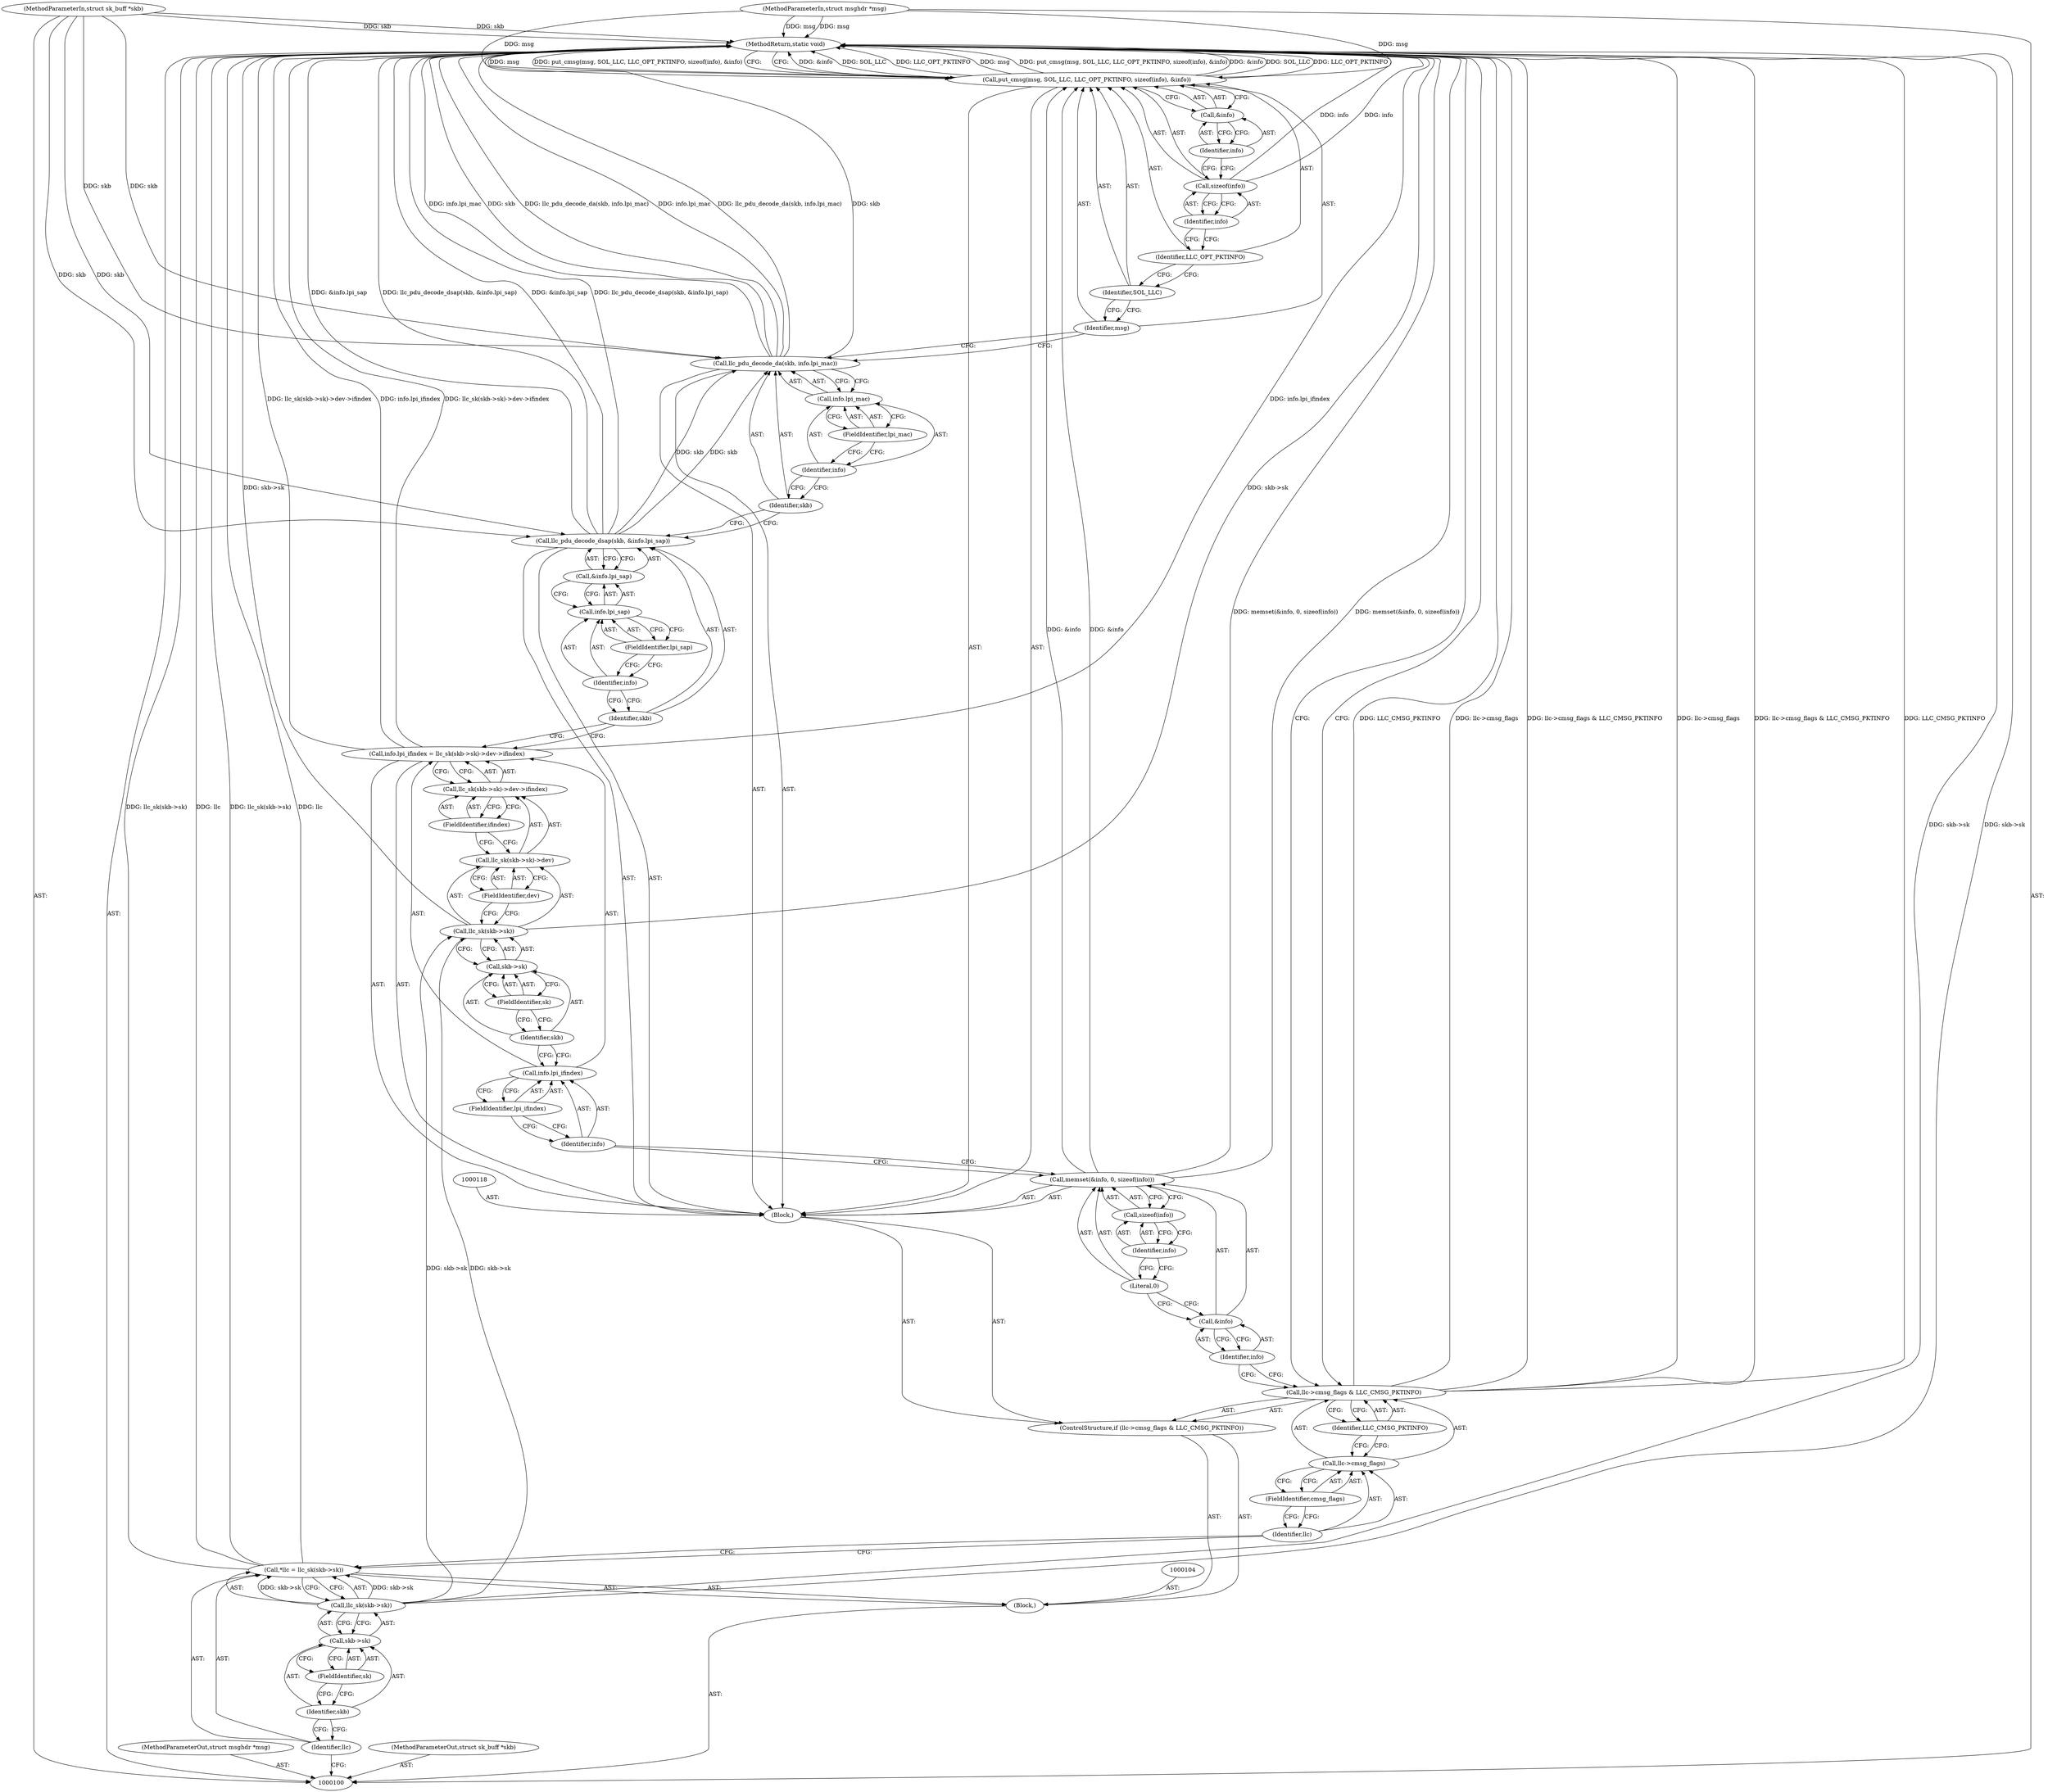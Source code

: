 digraph "0_linux_b8670c09f37bdf2847cc44f36511a53afc6161fd" {
"1000156" [label="(MethodReturn,static void)"];
"1000101" [label="(MethodParameterIn,struct msghdr *msg)"];
"1000222" [label="(MethodParameterOut,struct msghdr *msg)"];
"1000102" [label="(MethodParameterIn,struct sk_buff *skb)"];
"1000223" [label="(MethodParameterOut,struct sk_buff *skb)"];
"1000138" [label="(Identifier,skb)"];
"1000139" [label="(Call,&info.lpi_sap)"];
"1000140" [label="(Call,info.lpi_sap)"];
"1000141" [label="(Identifier,info)"];
"1000137" [label="(Call,llc_pdu_decode_dsap(skb, &info.lpi_sap))"];
"1000142" [label="(FieldIdentifier,lpi_sap)"];
"1000144" [label="(Identifier,skb)"];
"1000145" [label="(Call,info.lpi_mac)"];
"1000146" [label="(Identifier,info)"];
"1000143" [label="(Call,llc_pdu_decode_da(skb, info.lpi_mac))"];
"1000147" [label="(FieldIdentifier,lpi_mac)"];
"1000149" [label="(Identifier,msg)"];
"1000150" [label="(Identifier,SOL_LLC)"];
"1000148" [label="(Call,put_cmsg(msg, SOL_LLC, LLC_OPT_PKTINFO, sizeof(info), &info))"];
"1000151" [label="(Identifier,LLC_OPT_PKTINFO)"];
"1000152" [label="(Call,sizeof(info))"];
"1000153" [label="(Identifier,info)"];
"1000154" [label="(Call,&info)"];
"1000155" [label="(Identifier,info)"];
"1000103" [label="(Block,)"];
"1000105" [label="(Call,*llc = llc_sk(skb->sk))"];
"1000106" [label="(Identifier,llc)"];
"1000107" [label="(Call,llc_sk(skb->sk))"];
"1000108" [label="(Call,skb->sk)"];
"1000109" [label="(Identifier,skb)"];
"1000110" [label="(FieldIdentifier,sk)"];
"1000115" [label="(FieldIdentifier,cmsg_flags)"];
"1000111" [label="(ControlStructure,if (llc->cmsg_flags & LLC_CMSG_PKTINFO))"];
"1000116" [label="(Identifier,LLC_CMSG_PKTINFO)"];
"1000112" [label="(Call,llc->cmsg_flags & LLC_CMSG_PKTINFO)"];
"1000113" [label="(Call,llc->cmsg_flags)"];
"1000114" [label="(Identifier,llc)"];
"1000117" [label="(Block,)"];
"1000121" [label="(Identifier,info)"];
"1000122" [label="(Literal,0)"];
"1000123" [label="(Call,sizeof(info))"];
"1000119" [label="(Call,memset(&info, 0, sizeof(info)))"];
"1000124" [label="(Identifier,info)"];
"1000120" [label="(Call,&info)"];
"1000129" [label="(Call,llc_sk(skb->sk)->dev->ifindex)"];
"1000130" [label="(Call,llc_sk(skb->sk)->dev)"];
"1000131" [label="(Call,llc_sk(skb->sk))"];
"1000132" [label="(Call,skb->sk)"];
"1000133" [label="(Identifier,skb)"];
"1000125" [label="(Call,info.lpi_ifindex = llc_sk(skb->sk)->dev->ifindex)"];
"1000126" [label="(Call,info.lpi_ifindex)"];
"1000127" [label="(Identifier,info)"];
"1000134" [label="(FieldIdentifier,sk)"];
"1000135" [label="(FieldIdentifier,dev)"];
"1000136" [label="(FieldIdentifier,ifindex)"];
"1000128" [label="(FieldIdentifier,lpi_ifindex)"];
"1000156" -> "1000100"  [label="AST: "];
"1000156" -> "1000148"  [label="CFG: "];
"1000156" -> "1000112"  [label="CFG: "];
"1000125" -> "1000156"  [label="DDG: info.lpi_ifindex"];
"1000125" -> "1000156"  [label="DDG: llc_sk(skb->sk)->dev->ifindex"];
"1000107" -> "1000156"  [label="DDG: skb->sk"];
"1000152" -> "1000156"  [label="DDG: info"];
"1000148" -> "1000156"  [label="DDG: &info"];
"1000148" -> "1000156"  [label="DDG: SOL_LLC"];
"1000148" -> "1000156"  [label="DDG: LLC_OPT_PKTINFO"];
"1000148" -> "1000156"  [label="DDG: msg"];
"1000148" -> "1000156"  [label="DDG: put_cmsg(msg, SOL_LLC, LLC_OPT_PKTINFO, sizeof(info), &info)"];
"1000119" -> "1000156"  [label="DDG: memset(&info, 0, sizeof(info))"];
"1000112" -> "1000156"  [label="DDG: LLC_CMSG_PKTINFO"];
"1000112" -> "1000156"  [label="DDG: llc->cmsg_flags & LLC_CMSG_PKTINFO"];
"1000112" -> "1000156"  [label="DDG: llc->cmsg_flags"];
"1000105" -> "1000156"  [label="DDG: llc_sk(skb->sk)"];
"1000105" -> "1000156"  [label="DDG: llc"];
"1000131" -> "1000156"  [label="DDG: skb->sk"];
"1000137" -> "1000156"  [label="DDG: &info.lpi_sap"];
"1000137" -> "1000156"  [label="DDG: llc_pdu_decode_dsap(skb, &info.lpi_sap)"];
"1000143" -> "1000156"  [label="DDG: skb"];
"1000143" -> "1000156"  [label="DDG: llc_pdu_decode_da(skb, info.lpi_mac)"];
"1000143" -> "1000156"  [label="DDG: info.lpi_mac"];
"1000102" -> "1000156"  [label="DDG: skb"];
"1000101" -> "1000156"  [label="DDG: msg"];
"1000101" -> "1000100"  [label="AST: "];
"1000101" -> "1000156"  [label="DDG: msg"];
"1000101" -> "1000148"  [label="DDG: msg"];
"1000222" -> "1000100"  [label="AST: "];
"1000102" -> "1000100"  [label="AST: "];
"1000102" -> "1000156"  [label="DDG: skb"];
"1000102" -> "1000137"  [label="DDG: skb"];
"1000102" -> "1000143"  [label="DDG: skb"];
"1000223" -> "1000100"  [label="AST: "];
"1000138" -> "1000137"  [label="AST: "];
"1000138" -> "1000125"  [label="CFG: "];
"1000141" -> "1000138"  [label="CFG: "];
"1000139" -> "1000137"  [label="AST: "];
"1000139" -> "1000140"  [label="CFG: "];
"1000140" -> "1000139"  [label="AST: "];
"1000137" -> "1000139"  [label="CFG: "];
"1000140" -> "1000139"  [label="AST: "];
"1000140" -> "1000142"  [label="CFG: "];
"1000141" -> "1000140"  [label="AST: "];
"1000142" -> "1000140"  [label="AST: "];
"1000139" -> "1000140"  [label="CFG: "];
"1000141" -> "1000140"  [label="AST: "];
"1000141" -> "1000138"  [label="CFG: "];
"1000142" -> "1000141"  [label="CFG: "];
"1000137" -> "1000117"  [label="AST: "];
"1000137" -> "1000139"  [label="CFG: "];
"1000138" -> "1000137"  [label="AST: "];
"1000139" -> "1000137"  [label="AST: "];
"1000144" -> "1000137"  [label="CFG: "];
"1000137" -> "1000156"  [label="DDG: &info.lpi_sap"];
"1000137" -> "1000156"  [label="DDG: llc_pdu_decode_dsap(skb, &info.lpi_sap)"];
"1000102" -> "1000137"  [label="DDG: skb"];
"1000137" -> "1000143"  [label="DDG: skb"];
"1000142" -> "1000140"  [label="AST: "];
"1000142" -> "1000141"  [label="CFG: "];
"1000140" -> "1000142"  [label="CFG: "];
"1000144" -> "1000143"  [label="AST: "];
"1000144" -> "1000137"  [label="CFG: "];
"1000146" -> "1000144"  [label="CFG: "];
"1000145" -> "1000143"  [label="AST: "];
"1000145" -> "1000147"  [label="CFG: "];
"1000146" -> "1000145"  [label="AST: "];
"1000147" -> "1000145"  [label="AST: "];
"1000143" -> "1000145"  [label="CFG: "];
"1000146" -> "1000145"  [label="AST: "];
"1000146" -> "1000144"  [label="CFG: "];
"1000147" -> "1000146"  [label="CFG: "];
"1000143" -> "1000117"  [label="AST: "];
"1000143" -> "1000145"  [label="CFG: "];
"1000144" -> "1000143"  [label="AST: "];
"1000145" -> "1000143"  [label="AST: "];
"1000149" -> "1000143"  [label="CFG: "];
"1000143" -> "1000156"  [label="DDG: skb"];
"1000143" -> "1000156"  [label="DDG: llc_pdu_decode_da(skb, info.lpi_mac)"];
"1000143" -> "1000156"  [label="DDG: info.lpi_mac"];
"1000137" -> "1000143"  [label="DDG: skb"];
"1000102" -> "1000143"  [label="DDG: skb"];
"1000147" -> "1000145"  [label="AST: "];
"1000147" -> "1000146"  [label="CFG: "];
"1000145" -> "1000147"  [label="CFG: "];
"1000149" -> "1000148"  [label="AST: "];
"1000149" -> "1000143"  [label="CFG: "];
"1000150" -> "1000149"  [label="CFG: "];
"1000150" -> "1000148"  [label="AST: "];
"1000150" -> "1000149"  [label="CFG: "];
"1000151" -> "1000150"  [label="CFG: "];
"1000148" -> "1000117"  [label="AST: "];
"1000148" -> "1000154"  [label="CFG: "];
"1000149" -> "1000148"  [label="AST: "];
"1000150" -> "1000148"  [label="AST: "];
"1000151" -> "1000148"  [label="AST: "];
"1000152" -> "1000148"  [label="AST: "];
"1000154" -> "1000148"  [label="AST: "];
"1000156" -> "1000148"  [label="CFG: "];
"1000148" -> "1000156"  [label="DDG: &info"];
"1000148" -> "1000156"  [label="DDG: SOL_LLC"];
"1000148" -> "1000156"  [label="DDG: LLC_OPT_PKTINFO"];
"1000148" -> "1000156"  [label="DDG: msg"];
"1000148" -> "1000156"  [label="DDG: put_cmsg(msg, SOL_LLC, LLC_OPT_PKTINFO, sizeof(info), &info)"];
"1000101" -> "1000148"  [label="DDG: msg"];
"1000119" -> "1000148"  [label="DDG: &info"];
"1000151" -> "1000148"  [label="AST: "];
"1000151" -> "1000150"  [label="CFG: "];
"1000153" -> "1000151"  [label="CFG: "];
"1000152" -> "1000148"  [label="AST: "];
"1000152" -> "1000153"  [label="CFG: "];
"1000153" -> "1000152"  [label="AST: "];
"1000155" -> "1000152"  [label="CFG: "];
"1000152" -> "1000156"  [label="DDG: info"];
"1000153" -> "1000152"  [label="AST: "];
"1000153" -> "1000151"  [label="CFG: "];
"1000152" -> "1000153"  [label="CFG: "];
"1000154" -> "1000148"  [label="AST: "];
"1000154" -> "1000155"  [label="CFG: "];
"1000155" -> "1000154"  [label="AST: "];
"1000148" -> "1000154"  [label="CFG: "];
"1000155" -> "1000154"  [label="AST: "];
"1000155" -> "1000152"  [label="CFG: "];
"1000154" -> "1000155"  [label="CFG: "];
"1000103" -> "1000100"  [label="AST: "];
"1000104" -> "1000103"  [label="AST: "];
"1000105" -> "1000103"  [label="AST: "];
"1000111" -> "1000103"  [label="AST: "];
"1000105" -> "1000103"  [label="AST: "];
"1000105" -> "1000107"  [label="CFG: "];
"1000106" -> "1000105"  [label="AST: "];
"1000107" -> "1000105"  [label="AST: "];
"1000114" -> "1000105"  [label="CFG: "];
"1000105" -> "1000156"  [label="DDG: llc_sk(skb->sk)"];
"1000105" -> "1000156"  [label="DDG: llc"];
"1000107" -> "1000105"  [label="DDG: skb->sk"];
"1000106" -> "1000105"  [label="AST: "];
"1000106" -> "1000100"  [label="CFG: "];
"1000109" -> "1000106"  [label="CFG: "];
"1000107" -> "1000105"  [label="AST: "];
"1000107" -> "1000108"  [label="CFG: "];
"1000108" -> "1000107"  [label="AST: "];
"1000105" -> "1000107"  [label="CFG: "];
"1000107" -> "1000156"  [label="DDG: skb->sk"];
"1000107" -> "1000105"  [label="DDG: skb->sk"];
"1000107" -> "1000131"  [label="DDG: skb->sk"];
"1000108" -> "1000107"  [label="AST: "];
"1000108" -> "1000110"  [label="CFG: "];
"1000109" -> "1000108"  [label="AST: "];
"1000110" -> "1000108"  [label="AST: "];
"1000107" -> "1000108"  [label="CFG: "];
"1000109" -> "1000108"  [label="AST: "];
"1000109" -> "1000106"  [label="CFG: "];
"1000110" -> "1000109"  [label="CFG: "];
"1000110" -> "1000108"  [label="AST: "];
"1000110" -> "1000109"  [label="CFG: "];
"1000108" -> "1000110"  [label="CFG: "];
"1000115" -> "1000113"  [label="AST: "];
"1000115" -> "1000114"  [label="CFG: "];
"1000113" -> "1000115"  [label="CFG: "];
"1000111" -> "1000103"  [label="AST: "];
"1000112" -> "1000111"  [label="AST: "];
"1000117" -> "1000111"  [label="AST: "];
"1000116" -> "1000112"  [label="AST: "];
"1000116" -> "1000113"  [label="CFG: "];
"1000112" -> "1000116"  [label="CFG: "];
"1000112" -> "1000111"  [label="AST: "];
"1000112" -> "1000116"  [label="CFG: "];
"1000113" -> "1000112"  [label="AST: "];
"1000116" -> "1000112"  [label="AST: "];
"1000121" -> "1000112"  [label="CFG: "];
"1000156" -> "1000112"  [label="CFG: "];
"1000112" -> "1000156"  [label="DDG: LLC_CMSG_PKTINFO"];
"1000112" -> "1000156"  [label="DDG: llc->cmsg_flags & LLC_CMSG_PKTINFO"];
"1000112" -> "1000156"  [label="DDG: llc->cmsg_flags"];
"1000113" -> "1000112"  [label="AST: "];
"1000113" -> "1000115"  [label="CFG: "];
"1000114" -> "1000113"  [label="AST: "];
"1000115" -> "1000113"  [label="AST: "];
"1000116" -> "1000113"  [label="CFG: "];
"1000114" -> "1000113"  [label="AST: "];
"1000114" -> "1000105"  [label="CFG: "];
"1000115" -> "1000114"  [label="CFG: "];
"1000117" -> "1000111"  [label="AST: "];
"1000118" -> "1000117"  [label="AST: "];
"1000119" -> "1000117"  [label="AST: "];
"1000125" -> "1000117"  [label="AST: "];
"1000137" -> "1000117"  [label="AST: "];
"1000143" -> "1000117"  [label="AST: "];
"1000148" -> "1000117"  [label="AST: "];
"1000121" -> "1000120"  [label="AST: "];
"1000121" -> "1000112"  [label="CFG: "];
"1000120" -> "1000121"  [label="CFG: "];
"1000122" -> "1000119"  [label="AST: "];
"1000122" -> "1000120"  [label="CFG: "];
"1000124" -> "1000122"  [label="CFG: "];
"1000123" -> "1000119"  [label="AST: "];
"1000123" -> "1000124"  [label="CFG: "];
"1000124" -> "1000123"  [label="AST: "];
"1000119" -> "1000123"  [label="CFG: "];
"1000119" -> "1000117"  [label="AST: "];
"1000119" -> "1000123"  [label="CFG: "];
"1000120" -> "1000119"  [label="AST: "];
"1000122" -> "1000119"  [label="AST: "];
"1000123" -> "1000119"  [label="AST: "];
"1000127" -> "1000119"  [label="CFG: "];
"1000119" -> "1000156"  [label="DDG: memset(&info, 0, sizeof(info))"];
"1000119" -> "1000148"  [label="DDG: &info"];
"1000124" -> "1000123"  [label="AST: "];
"1000124" -> "1000122"  [label="CFG: "];
"1000123" -> "1000124"  [label="CFG: "];
"1000120" -> "1000119"  [label="AST: "];
"1000120" -> "1000121"  [label="CFG: "];
"1000121" -> "1000120"  [label="AST: "];
"1000122" -> "1000120"  [label="CFG: "];
"1000129" -> "1000125"  [label="AST: "];
"1000129" -> "1000136"  [label="CFG: "];
"1000130" -> "1000129"  [label="AST: "];
"1000136" -> "1000129"  [label="AST: "];
"1000125" -> "1000129"  [label="CFG: "];
"1000130" -> "1000129"  [label="AST: "];
"1000130" -> "1000135"  [label="CFG: "];
"1000131" -> "1000130"  [label="AST: "];
"1000135" -> "1000130"  [label="AST: "];
"1000136" -> "1000130"  [label="CFG: "];
"1000131" -> "1000130"  [label="AST: "];
"1000131" -> "1000132"  [label="CFG: "];
"1000132" -> "1000131"  [label="AST: "];
"1000135" -> "1000131"  [label="CFG: "];
"1000131" -> "1000156"  [label="DDG: skb->sk"];
"1000107" -> "1000131"  [label="DDG: skb->sk"];
"1000132" -> "1000131"  [label="AST: "];
"1000132" -> "1000134"  [label="CFG: "];
"1000133" -> "1000132"  [label="AST: "];
"1000134" -> "1000132"  [label="AST: "];
"1000131" -> "1000132"  [label="CFG: "];
"1000133" -> "1000132"  [label="AST: "];
"1000133" -> "1000126"  [label="CFG: "];
"1000134" -> "1000133"  [label="CFG: "];
"1000125" -> "1000117"  [label="AST: "];
"1000125" -> "1000129"  [label="CFG: "];
"1000126" -> "1000125"  [label="AST: "];
"1000129" -> "1000125"  [label="AST: "];
"1000138" -> "1000125"  [label="CFG: "];
"1000125" -> "1000156"  [label="DDG: info.lpi_ifindex"];
"1000125" -> "1000156"  [label="DDG: llc_sk(skb->sk)->dev->ifindex"];
"1000126" -> "1000125"  [label="AST: "];
"1000126" -> "1000128"  [label="CFG: "];
"1000127" -> "1000126"  [label="AST: "];
"1000128" -> "1000126"  [label="AST: "];
"1000133" -> "1000126"  [label="CFG: "];
"1000127" -> "1000126"  [label="AST: "];
"1000127" -> "1000119"  [label="CFG: "];
"1000128" -> "1000127"  [label="CFG: "];
"1000134" -> "1000132"  [label="AST: "];
"1000134" -> "1000133"  [label="CFG: "];
"1000132" -> "1000134"  [label="CFG: "];
"1000135" -> "1000130"  [label="AST: "];
"1000135" -> "1000131"  [label="CFG: "];
"1000130" -> "1000135"  [label="CFG: "];
"1000136" -> "1000129"  [label="AST: "];
"1000136" -> "1000130"  [label="CFG: "];
"1000129" -> "1000136"  [label="CFG: "];
"1000128" -> "1000126"  [label="AST: "];
"1000128" -> "1000127"  [label="CFG: "];
"1000126" -> "1000128"  [label="CFG: "];
}
